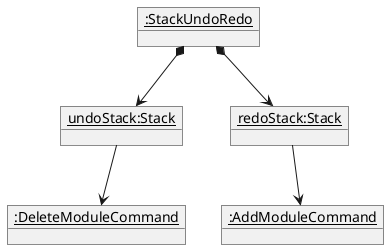 @startuml
object "__:StackUndoRedo__" as s1
object "__undoStack:Stack__" as s2
object "__redoStack:Stack__" as s3
object "__:DeleteModuleCommand__" as d1
object "__:AddModuleCommand__" as a1

s1 *--> s2
s1 *--> s3
s2 --> d1
s3 --> a1
@enduml
